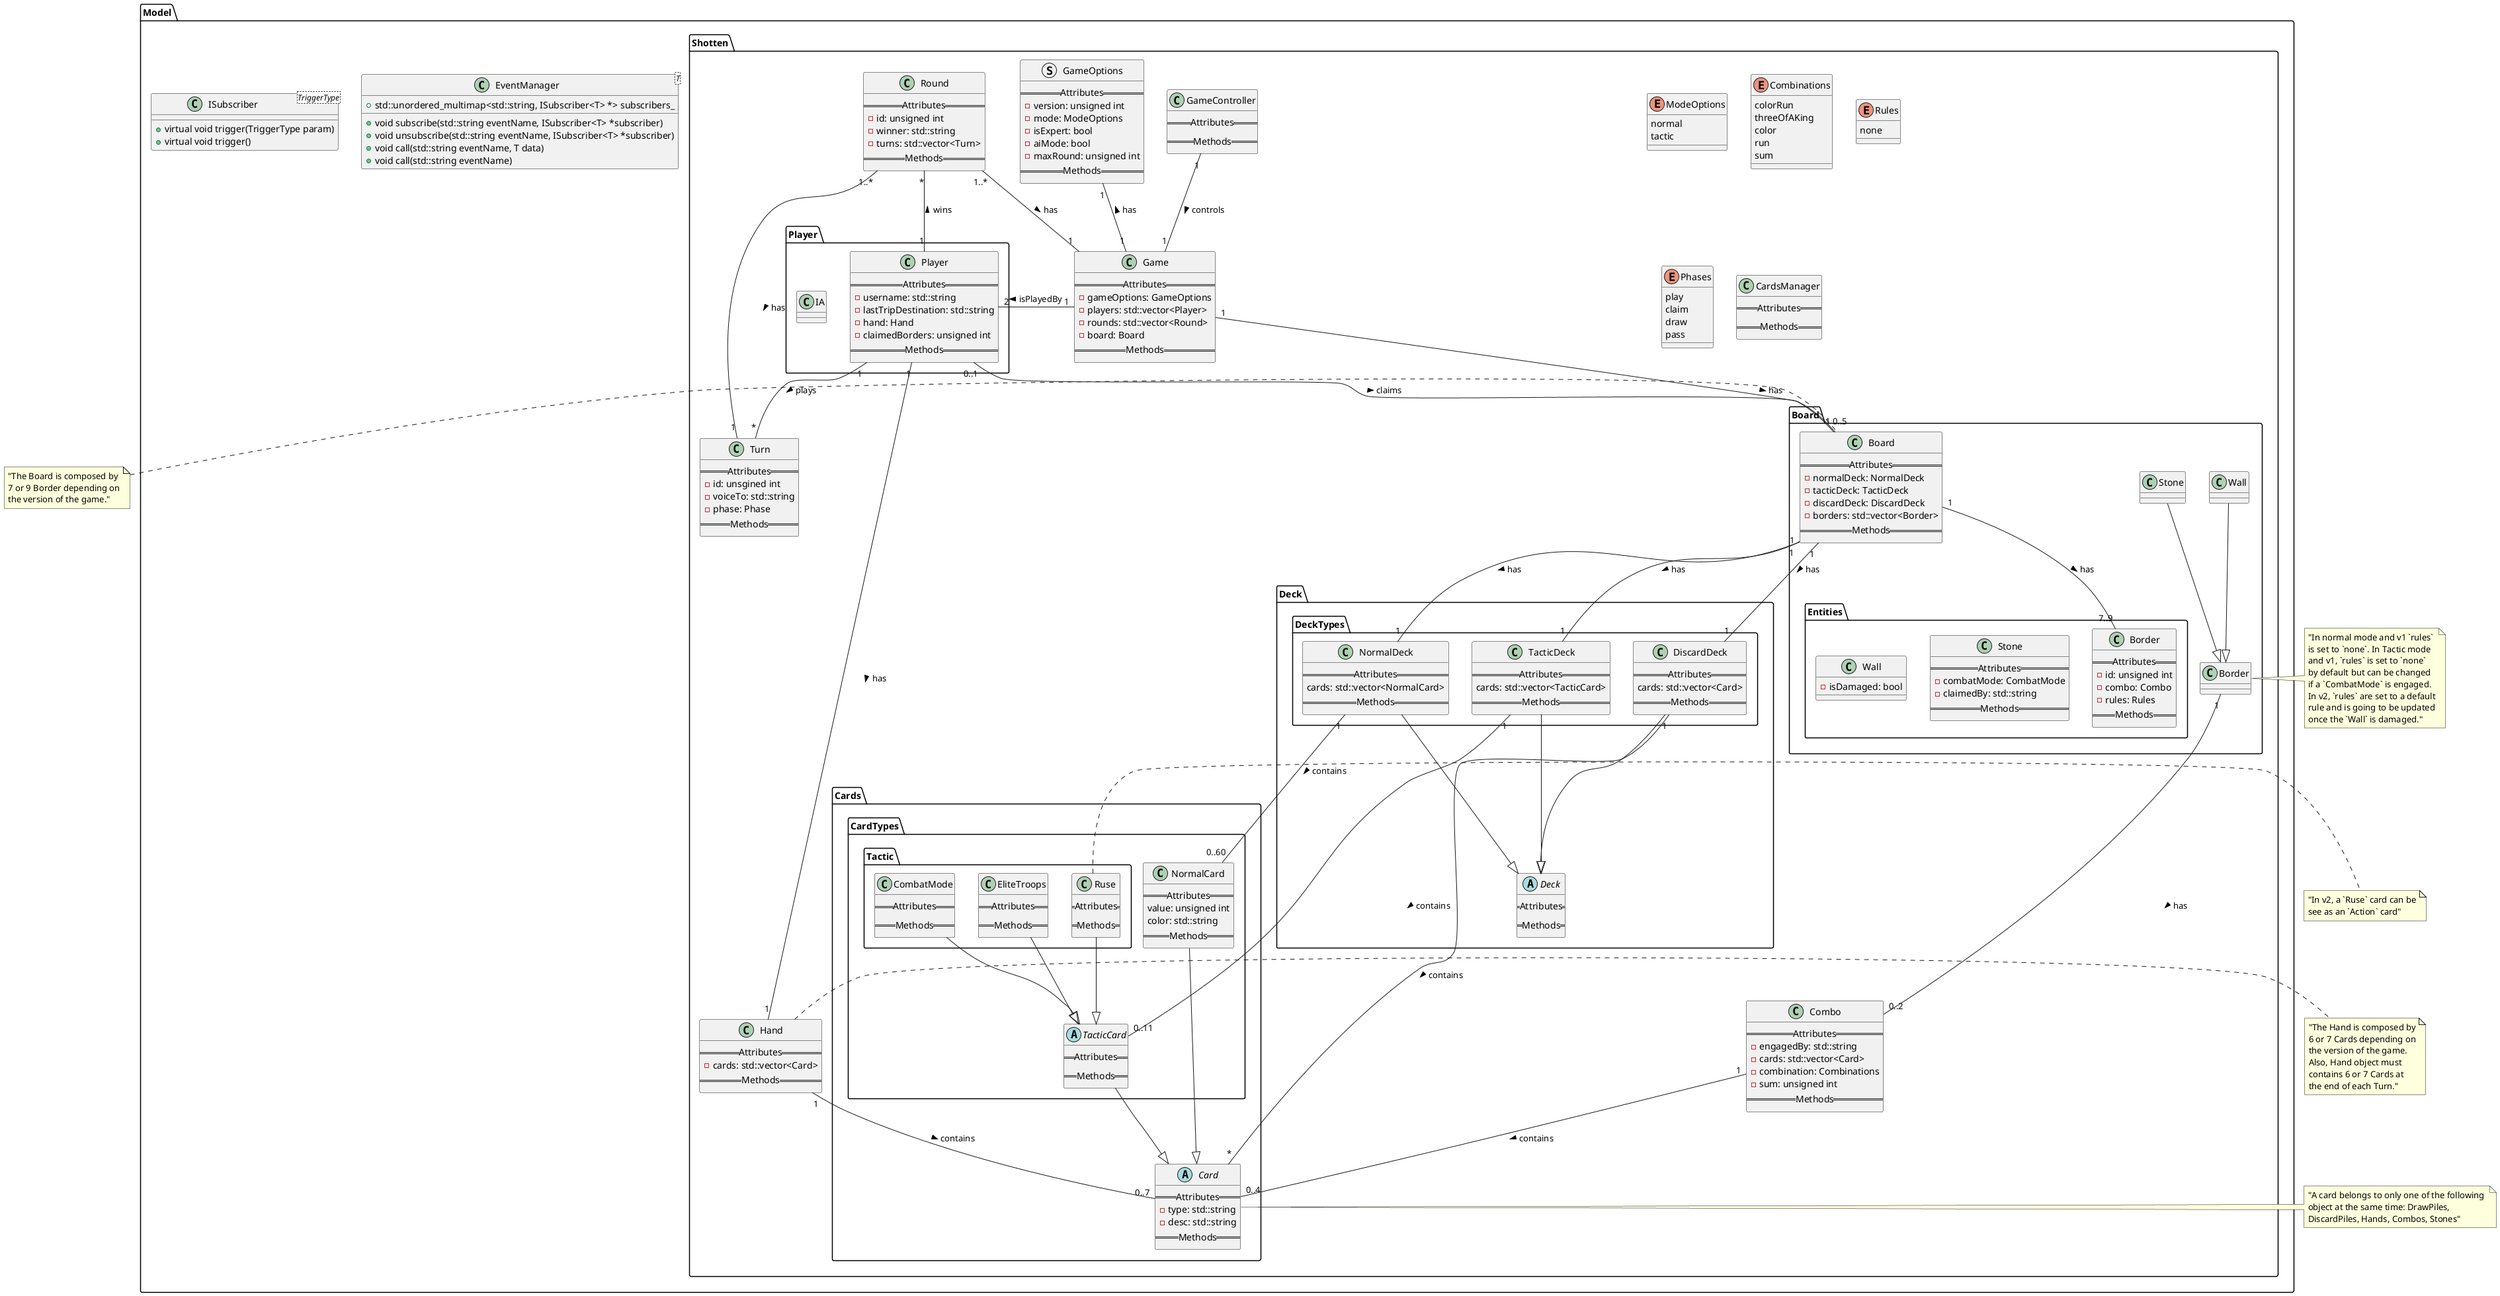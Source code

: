 @startuml Class Diagram

namespace Model {
    class EventManager<T> {
        + std::unordered_multimap<std::string, ISubscriber<T> *> subscribers_
        + void subscribe(std::string eventName, ISubscriber<T> *subscriber)
        + void unsubscribe(std::string eventName, ISubscriber<T> *subscriber)
        + void call(std::string eventName, T data)
        + void call(std::string eventName)
    }

    class ISubscriber<TriggerType> {
        + virtual void trigger(TriggerType param)
        + virtual void trigger()
    }

    namespace Model.Shotten {
        enum ModeOptions {
          normal
          tactic
        }

        enum Combinations {
          colorRun
          threeOfAKing
          color
          run
          sum
        }

        enum Rules {
          none
          ' sameColor
          ' sameRun
          ' sameSum
          ' sameColorRun
          ' sameThreeOfAKing
        }

        enum Phases {
          play
          claim
          draw
          pass
        }

        class Game {
          == Attributes ==
          - gameOptions: GameOptions
          - players: std::vector<Player>
          - rounds: std::vector<Round>
          - board: Board
          == Methods ==
        }

        class GameController {
          == Attributes ==
          == Methods ==
        }

        struct GameOptions {
          == Attributes ==
          - version: unsigned int
          - mode: ModeOptions
          - isExpert: bool
          - aiMode: bool
          - maxRound: unsigned int
          == Methods ==
        }

        class Round {
          == Attributes ==
          - id: unsigned int
          - winner: std::string
          - turns: std::vector<Turn>
          == Methods ==
        }

        class Turn {
          == Attributes ==
          - id: unsgined int
          - voiceTo: std::string
          - phase: Phase
          == Methods ==
        }

        namespace Model.Shotten.Player {
            class Player {
              == Attributes ==
              - username: std::string
              - lastTripDestination: std::string
              - hand: Hand
              - claimedBorders: unsigned int
              == Methods ==
            }

            class IA {

            }
        }

        class Hand {
          == Attributes ==
          - cards: std::vector<Card>
          == Methods ==
        }

        namespace Model.Shotten.Board {
            class Board {
              == Attributes ==
              - normalDeck: NormalDeck
              - tacticDeck: TacticDeck
              - discardDeck: DiscardDeck
              - borders: std::vector<Border>
              == Methods ==
            }

            namespace Model.Shotten.Board.Entities {
                class Border {
                  == Attributes ==
                  - id: unsigned int
                  - combo: Combo
                  - rules: Rules
                  == Methods ==
                }

                class Stone {
                  == Attributes ==
                  - combatMode: CombatMode
                  - claimedBy: std::string
                  == Methods ==
                }

                class Wall {
                  - isDamaged: bool
                }
            }
        }

        namespace Model.Shotten.Cards {
            abstract Card {
              == Attributes ==
              - type: std::string
              - desc: std::string
              == Methods ==
            }

            namespace Model.Shotten.Cards.CardTypes {
                class NormalCard {
                  == Attributes ==
                  value: unsigned int
                  color: std::string
                  == Methods ==
                }

                abstract TacticCard {
                  == Attributes ==
                  == Methods ==
                }

                namespace Model.Shotten.Cards.CardTypes.Tactic {
                    class CombatMode {
                      == Attributes ==
                      == Methods ==
                    }

                    class Ruse {
                      == Attributes ==
                      == Methods ==
                    }

                    class EliteTroops {
                      == Attributes ==
                      == Methods ==
                    }
                }
            }
        }

        namespace Deck {
            abstract Deck {
              == Attributes ==
              == Methods ==
            }

            namespace Model.Shotten.Deck.DeckTypes {
                class NormalDeck {
                  == Attributes ==
                  cards: std::vector<NormalCard>
                  == Methods ==
                }

                class TacticDeck {
                  == Attributes ==
                  cards: std::vector<TacticCard>
                  == Methods ==
                }

                class DiscardDeck {
                  == Attributes ==
                  cards: std::vector<Card>
                  == Methods ==
                }
            }
        }

        class Combo {
          == Attributes ==
          - engagedBy: std::string
          - cards: std::vector<Card>
          - combination: Combinations
          - sum: unsigned int
          == Methods ==
        }

        class CardsManager {
          == Attributes ==
          == Methods ==
        }
    }
}

Model.Shotten.GameController "1" -- "1" Model.Shotten.Game: controls >
Model.Shotten.GameOptions "1" -- "1" Model.Shotten.Game: has <
Model.Shotten.Round "1..*" -- "1" Model.Shotten.Game: has >
Model.Shotten.Game "1" -- "1" Model.Shotten.Board.Board: has >
Model.Shotten.Game "1" -- "2" Model.Shotten.Player.Player: isPlayedBy >

Model.Shotten.Board.Board "1" -- "7..9" Border: has >
Model.Shotten.Board.Board "1" -- "1" Model.Shotten.Deck.DeckTypes.NormalDeck: has >
Model.Shotten.Board.Board "1" -- "1" Model.Shotten.Deck.DeckTypes.TacticDeck: has >
Model.Shotten.Board.Board "1" -- "1" Model.Shotten.Deck.DeckTypes.DiscardDeck: has >

Model.Shotten.Deck.DeckTypes.NormalDeck --|> Model.Shotten.Deck.Deck
Model.Shotten.Deck.DeckTypes.TacticDeck --|> Model.Shotten.Deck.Deck
Model.Shotten.Deck.DeckTypes.DiscardDeck --|> Model.Shotten.Deck.Deck

Model.Shotten.Board.Border "1" -- "0..2" Model.Shotten.Combo: has >
Model.Shotten.Board.Stone --|> Model.Shotten.Board.Border
Model.Shotten.Board.Wall --|> Model.Shotten.Board.Border

Model.Shotten.Player.Player "1" -- "1" Model.Shotten.Hand: has >
Model.Shotten.Player.Player  "1" -- "*" Model.Shotten.Round: wins >
Model.Shotten.Player.Player "1" -- "*" Model.Shotten.Turn: plays >
Model.Shotten.Player.Player "0..1" -- "0..5" Model.Shotten.Board.Board: claims >

Model.Shotten.Round "1..*" -- "1" Model.Shotten.Turn: has >

Model.Shotten.Cards.CardTypes.NormalCard --|> Model.Shotten.Cards.Card
Model.Shotten.Cards.CardTypes.TacticCard --|> Model.Shotten.Cards.Card
Model.Shotten.Cards.CardTypes.Tactic.CombatMode --|> Model.Shotten.Cards.CardTypes.TacticCard
Model.Shotten.Cards.CardTypes.Tactic.Ruse --|> Model.Shotten.Cards.CardTypes.TacticCard
Model.Shotten.Cards.CardTypes.Tactic.EliteTroops --|> Model.Shotten.Cards.CardTypes.TacticCard

NormalDeck "1" -- "0..60" NormalCard: contains >
DiscardDeck "1" -- "*" Card: contains >
TacticDeck "1" -- "0..11" TacticCard: contains >

Model.Shotten.Combo "1" -- "0..4" Model.Shotten.Cards.Card: contains >
Model.Shotten.Hand "1" -- "0..7" Model.Shotten.Cards.Card: contains >

class Model.Shotten.Board.Board
note left: "The Board is composed by\n7 or 9 Border depending on\nthe version of the game."

class Model.Shotten.Hand
note right: "The Hand is composed by\n6 or 7 Cards depending on\nthe version of the game.\nAlso, Hand object must\ncontains 6 or 7 Cards at\nthe end of each Turn."

abstract Model.Shotten.Cards.Card
note right: "A card belongs to only one of the following \nobject at the same time: DrawPiles, \nDiscardPiles, Hands, Combos, Stones"

class Model.Shotten.Board.Border
note right: "In normal mode and v1 `rules`\nis set to `none`. In Tactic mode\nand v1, `rules` is set to `none`\nby default but can be changed\nif a `CombatMode` is engaged.\nIn v2, `rules` are set to a default\nrule and is going to be updated\nonce the `Wall` is damaged."

class Model.Shotten.Cards.CardTypes.Tactic.Ruse
note right: "In v2, a `Ruse` card can be\nsee as an `Action` card"

@enduml
